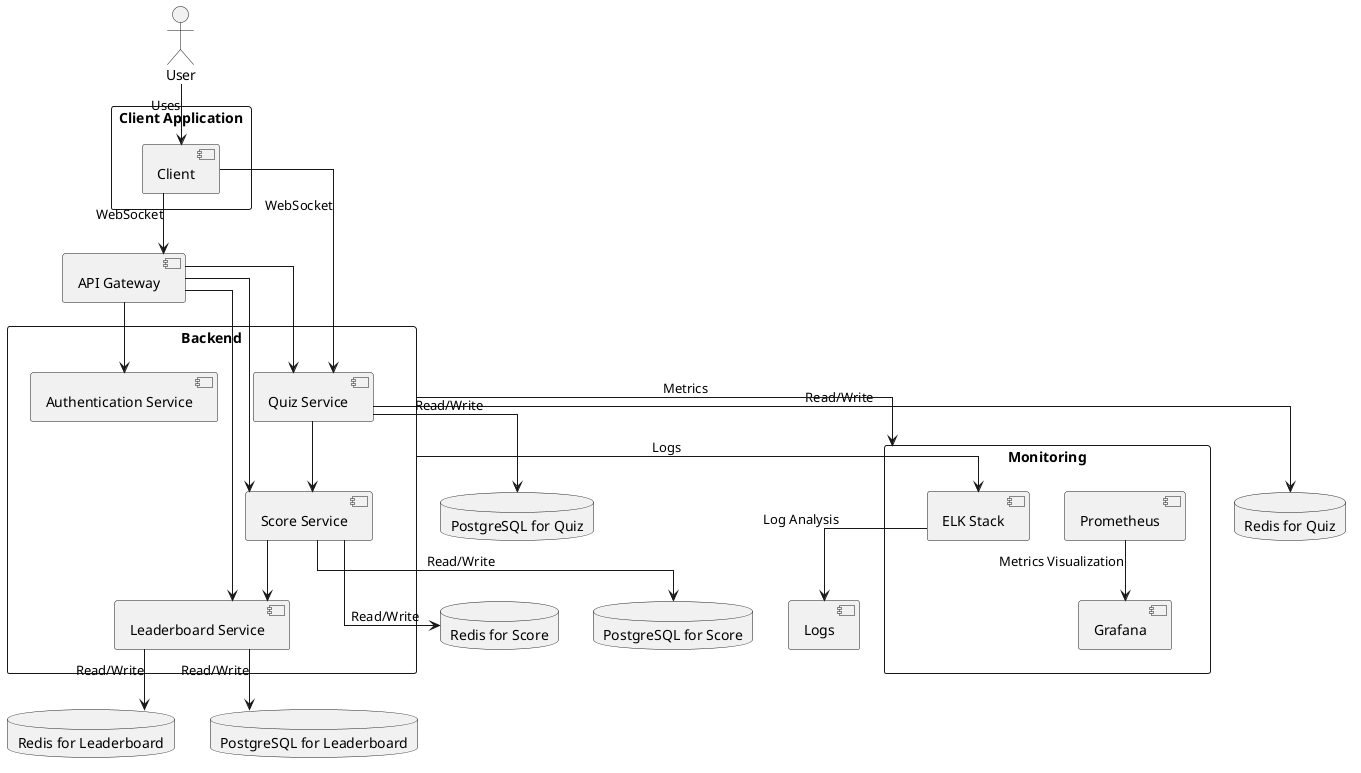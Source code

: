 @startuml
skinparam linetype ortho

actor User
rectangle "Client Application" {
  [Client] as Client
}

rectangle "Backend" {
  [Quiz Service] as QuizService
  [Score Service] as ScoreService
  [Leaderboard Service] as LeaderboardService
  [Authentication Service] as AuthService
}

[API Gateway] as Gateway

database "Redis for Quiz" as RedisQuiz
database "Redis for Score" as RedisScore
database "Redis for Leaderboard" as RedisLeaderboard
database "PostgreSQL for Quiz" as PostgresQuiz
database "PostgreSQL for Score" as PostgresScore
database "PostgreSQL for Leaderboard" as PostgresLeaderboard

rectangle "Monitoring" {
  [Prometheus] as Prometheus
  [Grafana] as Grafana
  [ELK Stack] as ELK
}

User --> Client : Uses

Client --> Gateway : WebSocket
Client --> QuizService : WebSocket

Gateway --> AuthService
Gateway --> QuizService
Gateway --> ScoreService
Gateway --> LeaderboardService

QuizService --> RedisQuiz : Read/Write
QuizService --> PostgresQuiz : Read/Write
QuizService --> ScoreService

ScoreService --> RedisScore : Read/Write
ScoreService --> PostgresScore : Read/Write
ScoreService --> LeaderboardService

LeaderboardService --> RedisLeaderboard : Read/Write
LeaderboardService --> PostgresLeaderboard : Read/Write

Backend --> Monitoring : Metrics
Backend --> ELK : Logs

Prometheus --> Grafana : Metrics Visualization
ELK --> [Logs] : Log Analysis

@enduml
